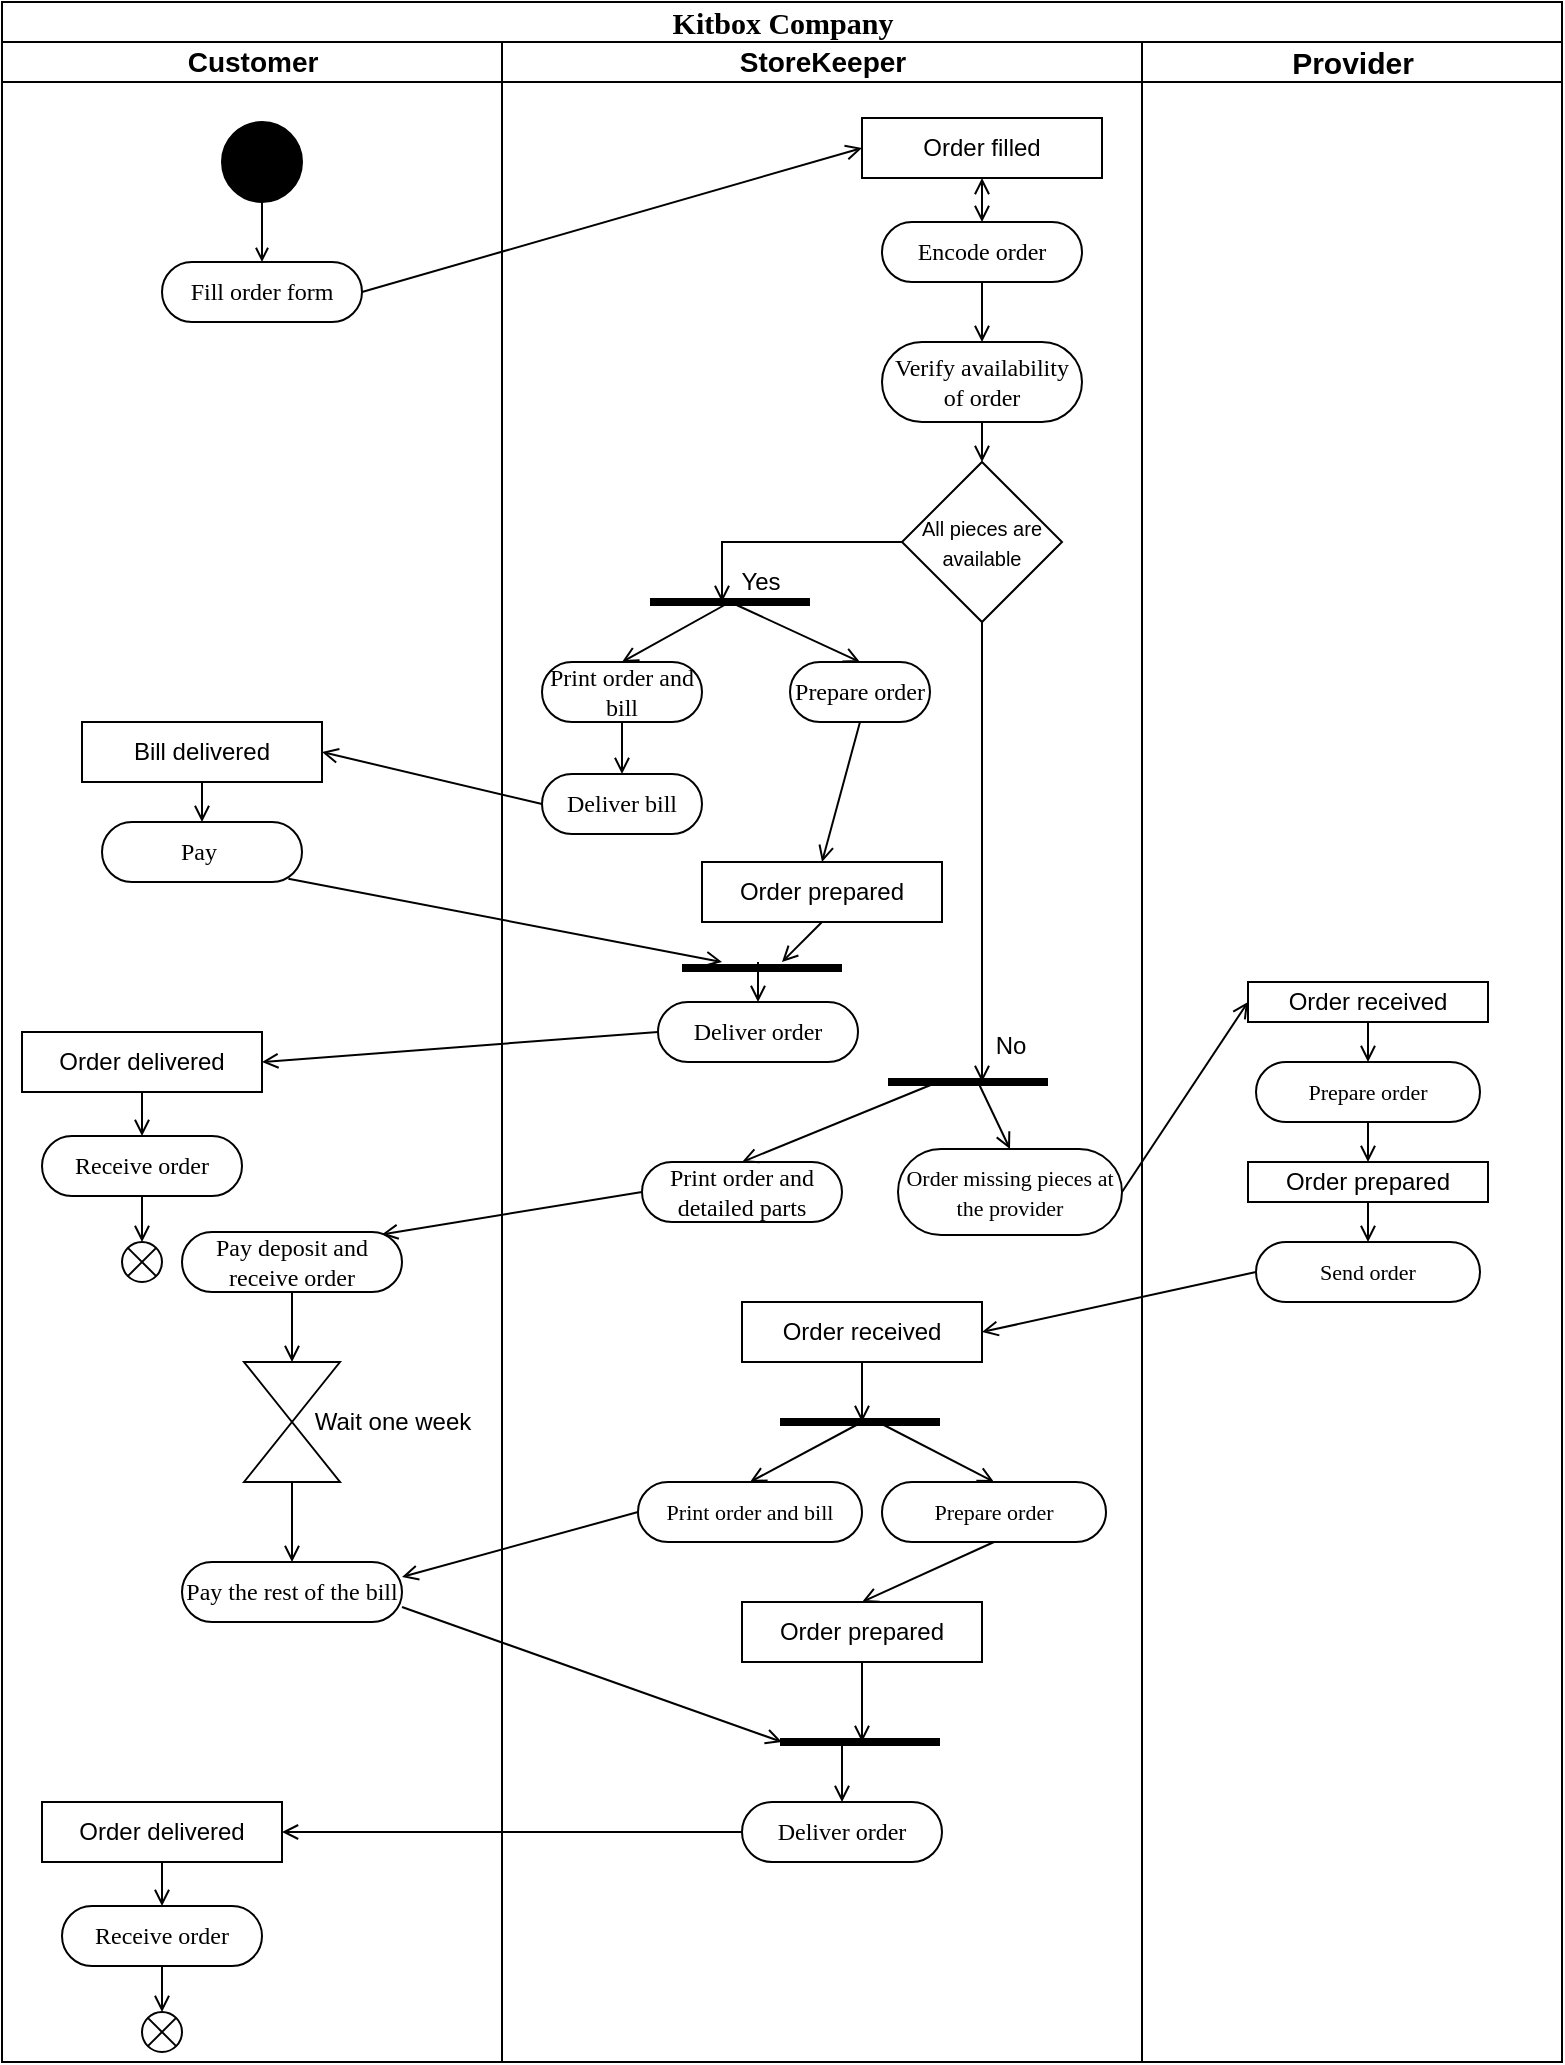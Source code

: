 <mxfile version="12.7.2" type="device"><diagram name="Page-1" id="0783ab3e-0a74-02c8-0abd-f7b4e66b4bec"><mxGraphModel dx="998" dy="548" grid="1" gridSize="10" guides="1" tooltips="1" connect="1" arrows="1" fold="1" page="1" pageScale="1" pageWidth="850" pageHeight="1100" background="#ffffff" math="0" shadow="0"><root><mxCell id="0"/><mxCell id="1" parent="0"/><mxCell id="1c1d494c118603dd-1" value="&lt;font style=&quot;font-size: 15px&quot;&gt;Kitbox Company&lt;/font&gt;" style="swimlane;html=1;childLayout=stackLayout;startSize=20;rounded=0;shadow=0;comic=0;labelBackgroundColor=none;strokeWidth=1;fontFamily=Verdana;fontSize=12;align=center;" parent="1" vertex="1"><mxGeometry x="40" y="20" width="780" height="1030" as="geometry"/></mxCell><mxCell id="_8cJZykVXnEw3iOUlLAm-36" style="rounded=0;jumpSize=13;orthogonalLoop=1;jettySize=auto;html=1;exitX=0.932;exitY=0.947;exitDx=0;exitDy=0;startArrow=none;startFill=0;endArrow=open;endFill=0;strokeWidth=1;exitPerimeter=0;" edge="1" parent="1c1d494c118603dd-1" source="_8cJZykVXnEw3iOUlLAm-28"><mxGeometry relative="1" as="geometry"><mxPoint x="360" y="480" as="targetPoint"/></mxGeometry></mxCell><mxCell id="_8cJZykVXnEw3iOUlLAm-46" style="edgeStyle=none;rounded=0;jumpSize=13;orthogonalLoop=1;jettySize=auto;html=1;exitX=0;exitY=0.5;exitDx=0;exitDy=0;entryX=1;entryY=0.5;entryDx=0;entryDy=0;startArrow=none;startFill=0;endArrow=open;endFill=0;strokeWidth=1;" edge="1" parent="1c1d494c118603dd-1" source="_8cJZykVXnEw3iOUlLAm-35" target="_8cJZykVXnEw3iOUlLAm-45"><mxGeometry relative="1" as="geometry"/></mxCell><mxCell id="_8cJZykVXnEw3iOUlLAm-61" style="edgeStyle=none;rounded=0;jumpSize=13;orthogonalLoop=1;jettySize=auto;html=1;startArrow=open;startFill=0;endArrow=none;endFill=0;strokeWidth=1;entryX=0;entryY=0.5;entryDx=0;entryDy=0;exitX=1;exitY=0.5;exitDx=0;exitDy=0;" edge="1" parent="1c1d494c118603dd-1" source="_8cJZykVXnEw3iOUlLAm-84" target="_8cJZykVXnEw3iOUlLAm-71"><mxGeometry relative="1" as="geometry"><mxPoint x="260" y="410" as="targetPoint"/><mxPoint x="160" y="410" as="sourcePoint"/></mxGeometry></mxCell><mxCell id="1c1d494c118603dd-2" value="&lt;font style=&quot;font-size: 14px&quot;&gt;Customer&lt;/font&gt;" style="swimlane;html=1;startSize=20;fillColor=#FFFFFF;" parent="1c1d494c118603dd-1" vertex="1"><mxGeometry y="20" width="250" height="1010" as="geometry"/></mxCell><mxCell id="60571a20871a0731-4" value="" style="ellipse;whiteSpace=wrap;html=1;rounded=0;shadow=0;comic=0;labelBackgroundColor=none;strokeWidth=1;fillColor=#000000;fontFamily=Verdana;fontSize=12;align=center;" parent="1c1d494c118603dd-2" vertex="1"><mxGeometry x="110" y="40" width="40" height="40" as="geometry"/></mxCell><mxCell id="60571a20871a0731-8" value="Fill order form" style="rounded=1;whiteSpace=wrap;html=1;shadow=0;comic=0;labelBackgroundColor=none;strokeWidth=1;fontFamily=Verdana;fontSize=12;align=center;arcSize=50;" parent="1c1d494c118603dd-2" vertex="1"><mxGeometry x="80" y="110" width="100" height="30" as="geometry"/></mxCell><mxCell id="1c1d494c118603dd-27" style="edgeStyle=orthogonalEdgeStyle;rounded=0;html=1;labelBackgroundColor=none;startArrow=none;startFill=0;startSize=5;endArrow=open;endFill=0;endSize=5;jettySize=auto;orthogonalLoop=1;strokeWidth=1;fontFamily=Verdana;fontSize=12" parent="1c1d494c118603dd-2" source="60571a20871a0731-4" target="60571a20871a0731-8" edge="1"><mxGeometry relative="1" as="geometry"/></mxCell><mxCell id="_8cJZykVXnEw3iOUlLAm-28" value="Pay&amp;nbsp;" style="rounded=1;whiteSpace=wrap;html=1;shadow=0;comic=0;labelBackgroundColor=none;strokeWidth=1;fontFamily=Verdana;fontSize=12;align=center;arcSize=50;" vertex="1" parent="1c1d494c118603dd-2"><mxGeometry x="50" y="390" width="100" height="30" as="geometry"/></mxCell><mxCell id="_8cJZykVXnEw3iOUlLAm-55" style="edgeStyle=none;rounded=0;jumpSize=13;orthogonalLoop=1;jettySize=auto;html=1;exitX=0.5;exitY=1;exitDx=0;exitDy=0;entryX=0.5;entryY=0;entryDx=0;entryDy=0;startArrow=none;startFill=0;endArrow=open;endFill=0;strokeWidth=1;" edge="1" parent="1c1d494c118603dd-2" source="_8cJZykVXnEw3iOUlLAm-41" target="_8cJZykVXnEw3iOUlLAm-51"><mxGeometry relative="1" as="geometry"/></mxCell><mxCell id="_8cJZykVXnEw3iOUlLAm-41" value="Receive order" style="rounded=1;whiteSpace=wrap;html=1;shadow=0;comic=0;labelBackgroundColor=none;strokeWidth=1;fontFamily=Verdana;fontSize=12;align=center;arcSize=50;" vertex="1" parent="1c1d494c118603dd-2"><mxGeometry x="20" y="547" width="100" height="30" as="geometry"/></mxCell><mxCell id="_8cJZykVXnEw3iOUlLAm-47" style="edgeStyle=none;rounded=0;jumpSize=13;orthogonalLoop=1;jettySize=auto;html=1;exitX=0.5;exitY=1;exitDx=0;exitDy=0;entryX=0.5;entryY=0;entryDx=0;entryDy=0;startArrow=none;startFill=0;endArrow=open;endFill=0;strokeWidth=1;" edge="1" parent="1c1d494c118603dd-2" source="_8cJZykVXnEw3iOUlLAm-45" target="_8cJZykVXnEw3iOUlLAm-41"><mxGeometry relative="1" as="geometry"/></mxCell><mxCell id="_8cJZykVXnEw3iOUlLAm-45" value="Order delivered" style="rounded=0;whiteSpace=wrap;html=1;fillColor=#FFFFFF;" vertex="1" parent="1c1d494c118603dd-2"><mxGeometry x="10" y="495" width="120" height="30" as="geometry"/></mxCell><mxCell id="_8cJZykVXnEw3iOUlLAm-51" value="" style="ellipse;whiteSpace=wrap;html=1;aspect=fixed;fillColor=#FFFFFF;" vertex="1" parent="1c1d494c118603dd-2"><mxGeometry x="60" y="600" width="20" height="20" as="geometry"/></mxCell><mxCell id="_8cJZykVXnEw3iOUlLAm-53" value="" style="endArrow=none;html=1;strokeWidth=1;entryX=1;entryY=0;entryDx=0;entryDy=0;exitX=0;exitY=1;exitDx=0;exitDy=0;" edge="1" parent="1c1d494c118603dd-2" source="_8cJZykVXnEw3iOUlLAm-51" target="_8cJZykVXnEw3iOUlLAm-51"><mxGeometry width="50" height="50" relative="1" as="geometry"><mxPoint x="60" y="620" as="sourcePoint"/><mxPoint x="110" y="570" as="targetPoint"/></mxGeometry></mxCell><mxCell id="_8cJZykVXnEw3iOUlLAm-54" value="" style="endArrow=none;html=1;strokeWidth=1;entryX=1;entryY=1;entryDx=0;entryDy=0;exitX=0;exitY=0;exitDx=0;exitDy=0;" edge="1" parent="1c1d494c118603dd-2" source="_8cJZykVXnEw3iOUlLAm-51" target="_8cJZykVXnEw3iOUlLAm-51"><mxGeometry width="50" height="50" relative="1" as="geometry"><mxPoint x="72.929" y="627.071" as="sourcePoint"/><mxPoint x="87.071" y="612.929" as="targetPoint"/></mxGeometry></mxCell><mxCell id="_8cJZykVXnEw3iOUlLAm-107" style="edgeStyle=none;rounded=0;jumpSize=13;orthogonalLoop=1;jettySize=auto;html=1;exitX=0.5;exitY=1;exitDx=0;exitDy=0;entryX=0;entryY=0.5;entryDx=0;entryDy=0;startArrow=none;startFill=0;endArrow=open;endFill=0;strokeWidth=1;" edge="1" parent="1c1d494c118603dd-2" source="_8cJZykVXnEw3iOUlLAm-82" target="_8cJZykVXnEw3iOUlLAm-137"><mxGeometry relative="1" as="geometry"><mxPoint x="185" y="660" as="targetPoint"/></mxGeometry></mxCell><mxCell id="_8cJZykVXnEw3iOUlLAm-82" value="Pay deposit and receive order" style="rounded=1;whiteSpace=wrap;html=1;shadow=0;comic=0;labelBackgroundColor=none;strokeWidth=1;fontFamily=Verdana;fontSize=12;align=center;arcSize=50;" vertex="1" parent="1c1d494c118603dd-2"><mxGeometry x="90" y="595" width="110" height="30" as="geometry"/></mxCell><mxCell id="_8cJZykVXnEw3iOUlLAm-85" style="edgeStyle=none;rounded=0;jumpSize=13;orthogonalLoop=1;jettySize=auto;html=1;exitX=0.5;exitY=1;exitDx=0;exitDy=0;startArrow=none;startFill=0;endArrow=open;endFill=0;strokeWidth=1;" edge="1" parent="1c1d494c118603dd-2" source="_8cJZykVXnEw3iOUlLAm-84"><mxGeometry relative="1" as="geometry"><mxPoint x="100" y="390" as="targetPoint"/></mxGeometry></mxCell><mxCell id="_8cJZykVXnEw3iOUlLAm-84" value="Bill delivered" style="rounded=0;whiteSpace=wrap;html=1;fillColor=#FFFFFF;" vertex="1" parent="1c1d494c118603dd-2"><mxGeometry x="40" y="340" width="120" height="30" as="geometry"/></mxCell><mxCell id="_8cJZykVXnEw3iOUlLAm-120" style="edgeStyle=none;rounded=0;jumpSize=13;orthogonalLoop=1;jettySize=auto;html=1;exitX=0;exitY=0.5;exitDx=0;exitDy=0;entryX=0.5;entryY=0;entryDx=0;entryDy=0;startArrow=none;startFill=0;endArrow=open;endFill=0;strokeWidth=1;" edge="1" parent="1c1d494c118603dd-2" source="_8cJZykVXnEw3iOUlLAm-138" target="_8cJZykVXnEw3iOUlLAm-119"><mxGeometry relative="1" as="geometry"><mxPoint x="185" y="750" as="sourcePoint"/></mxGeometry></mxCell><mxCell id="_8cJZykVXnEw3iOUlLAm-119" value="Pay the rest of the bill" style="rounded=1;whiteSpace=wrap;html=1;shadow=0;comic=0;labelBackgroundColor=none;strokeWidth=1;fontFamily=Verdana;fontSize=12;align=center;arcSize=50;" vertex="1" parent="1c1d494c118603dd-2"><mxGeometry x="90" y="760" width="110" height="30" as="geometry"/></mxCell><mxCell id="_8cJZykVXnEw3iOUlLAm-130" value="Receive order" style="rounded=1;whiteSpace=wrap;html=1;shadow=0;comic=0;labelBackgroundColor=none;strokeWidth=1;fontFamily=Verdana;fontSize=12;align=center;arcSize=50;" vertex="1" parent="1c1d494c118603dd-2"><mxGeometry x="30" y="932" width="100" height="30" as="geometry"/></mxCell><mxCell id="_8cJZykVXnEw3iOUlLAm-131" style="edgeStyle=none;rounded=0;jumpSize=13;orthogonalLoop=1;jettySize=auto;html=1;exitX=0.5;exitY=1;exitDx=0;exitDy=0;entryX=0.5;entryY=0;entryDx=0;entryDy=0;startArrow=none;startFill=0;endArrow=open;endFill=0;strokeWidth=1;" edge="1" parent="1c1d494c118603dd-2" source="_8cJZykVXnEw3iOUlLAm-132" target="_8cJZykVXnEw3iOUlLAm-130"><mxGeometry relative="1" as="geometry"/></mxCell><mxCell id="_8cJZykVXnEw3iOUlLAm-132" value="Order delivered" style="rounded=0;whiteSpace=wrap;html=1;fillColor=#FFFFFF;" vertex="1" parent="1c1d494c118603dd-2"><mxGeometry x="20" y="880" width="120" height="30" as="geometry"/></mxCell><mxCell id="_8cJZykVXnEw3iOUlLAm-133" value="" style="ellipse;whiteSpace=wrap;html=1;aspect=fixed;fillColor=#FFFFFF;" vertex="1" parent="1c1d494c118603dd-2"><mxGeometry x="70" y="985" width="20" height="20" as="geometry"/></mxCell><mxCell id="_8cJZykVXnEw3iOUlLAm-134" value="" style="endArrow=none;html=1;strokeWidth=1;entryX=1;entryY=0;entryDx=0;entryDy=0;exitX=0;exitY=1;exitDx=0;exitDy=0;" edge="1" parent="1c1d494c118603dd-2" source="_8cJZykVXnEw3iOUlLAm-133" target="_8cJZykVXnEw3iOUlLAm-133"><mxGeometry width="50" height="50" relative="1" as="geometry"><mxPoint x="30" y="965" as="sourcePoint"/><mxPoint x="80" y="915" as="targetPoint"/></mxGeometry></mxCell><mxCell id="_8cJZykVXnEw3iOUlLAm-129" style="edgeStyle=none;rounded=0;jumpSize=13;orthogonalLoop=1;jettySize=auto;html=1;exitX=0.5;exitY=1;exitDx=0;exitDy=0;entryX=0.5;entryY=0;entryDx=0;entryDy=0;startArrow=none;startFill=0;endArrow=open;endFill=0;strokeWidth=1;" edge="1" parent="1c1d494c118603dd-2" source="_8cJZykVXnEw3iOUlLAm-130" target="_8cJZykVXnEw3iOUlLAm-133"><mxGeometry relative="1" as="geometry"/></mxCell><mxCell id="_8cJZykVXnEw3iOUlLAm-135" value="" style="endArrow=none;html=1;strokeWidth=1;entryX=1;entryY=1;entryDx=0;entryDy=0;exitX=0;exitY=0;exitDx=0;exitDy=0;" edge="1" parent="1c1d494c118603dd-2" source="_8cJZykVXnEw3iOUlLAm-133" target="_8cJZykVXnEw3iOUlLAm-133"><mxGeometry width="50" height="50" relative="1" as="geometry"><mxPoint x="42.929" y="972.071" as="sourcePoint"/><mxPoint x="57.071" y="957.929" as="targetPoint"/></mxGeometry></mxCell><mxCell id="_8cJZykVXnEw3iOUlLAm-137" value="" style="triangle;whiteSpace=wrap;html=1;fillColor=#FFFFFF;direction=south;" vertex="1" parent="1c1d494c118603dd-2"><mxGeometry x="121" y="660" width="48" height="30" as="geometry"/></mxCell><mxCell id="_8cJZykVXnEw3iOUlLAm-138" value="" style="triangle;whiteSpace=wrap;html=1;fillColor=#FFFFFF;direction=south;rotation=-180;" vertex="1" parent="1c1d494c118603dd-2"><mxGeometry x="121" y="690" width="48" height="30" as="geometry"/></mxCell><mxCell id="_8cJZykVXnEw3iOUlLAm-139" value="Wait one week" style="text;html=1;align=center;verticalAlign=middle;resizable=0;points=[];autosize=1;" vertex="1" parent="1c1d494c118603dd-2"><mxGeometry x="150" y="680" width="90" height="20" as="geometry"/></mxCell><mxCell id="1c1d494c118603dd-3" value="&lt;font face=&quot;Arial&quot;&gt;&lt;span style=&quot;font-size: 14px ; cursor: url(&amp;#34;https://cdn.reverso.net/lexi/v1871/static/img/CM.cur&amp;#34;) , auto&quot;&gt; &lt;span id=&quot;ID0EKB&quot; style=&quot;cursor: url(&amp;#34;https://cdn.reverso.net/lexi/v1871/static/img/CM.cur&amp;#34;) , auto&quot;&gt;StoreKeeper&lt;/span&gt;&lt;/span&gt;&lt;/font&gt;" style="swimlane;html=1;startSize=20;" parent="1c1d494c118603dd-1" vertex="1"><mxGeometry x="250" y="20" width="320" height="1010" as="geometry"/></mxCell><mxCell id="_8cJZykVXnEw3iOUlLAm-24" style="edgeStyle=none;rounded=0;jumpSize=13;orthogonalLoop=1;jettySize=auto;html=1;exitX=0.5;exitY=1;exitDx=0;exitDy=0;entryX=0.5;entryY=0;entryDx=0;entryDy=0;startArrow=none;startFill=0;endArrow=open;endFill=0;strokeWidth=1;" edge="1" parent="1c1d494c118603dd-3" source="szLl741icN2UGrfljL84-4" target="_8cJZykVXnEw3iOUlLAm-23"><mxGeometry relative="1" as="geometry"/></mxCell><mxCell id="szLl741icN2UGrfljL84-4" value="Encode order" style="rounded=1;whiteSpace=wrap;html=1;shadow=0;comic=0;labelBackgroundColor=none;strokeWidth=1;fontFamily=Verdana;fontSize=12;align=center;arcSize=50;" parent="1c1d494c118603dd-3" vertex="1"><mxGeometry x="190" y="90" width="100" height="30" as="geometry"/></mxCell><mxCell id="_8cJZykVXnEw3iOUlLAm-26" style="edgeStyle=orthogonalEdgeStyle;rounded=0;jumpSize=13;orthogonalLoop=1;jettySize=auto;html=1;exitX=0;exitY=0.5;exitDx=0;exitDy=0;startArrow=none;startFill=0;endArrow=open;endFill=0;strokeWidth=1;" edge="1" parent="1c1d494c118603dd-3" source="_8cJZykVXnEw3iOUlLAm-17"><mxGeometry relative="1" as="geometry"><mxPoint x="110" y="280" as="targetPoint"/><Array as="points"><mxPoint x="110" y="250"/></Array></mxGeometry></mxCell><mxCell id="_8cJZykVXnEw3iOUlLAm-31" style="edgeStyle=orthogonalEdgeStyle;rounded=0;jumpSize=13;orthogonalLoop=1;jettySize=auto;html=1;exitX=0.5;exitY=1;exitDx=0;exitDy=0;startArrow=none;startFill=0;endArrow=open;endFill=0;strokeWidth=1;" edge="1" parent="1c1d494c118603dd-3" source="_8cJZykVXnEw3iOUlLAm-17"><mxGeometry relative="1" as="geometry"><mxPoint x="233" y="320" as="sourcePoint"/><mxPoint x="240" y="520" as="targetPoint"/></mxGeometry></mxCell><mxCell id="_8cJZykVXnEw3iOUlLAm-17" value="&lt;font style=&quot;font-size: 10px&quot;&gt;All pieces are available&lt;/font&gt;" style="rhombus;whiteSpace=wrap;html=1;fillColor=#FFFFFF;" vertex="1" parent="1c1d494c118603dd-3"><mxGeometry x="200" y="210" width="80" height="80" as="geometry"/></mxCell><mxCell id="_8cJZykVXnEw3iOUlLAm-21" value="Prepare order" style="rounded=1;whiteSpace=wrap;html=1;shadow=0;comic=0;labelBackgroundColor=none;strokeWidth=1;fontFamily=Verdana;fontSize=12;align=center;arcSize=50;" vertex="1" parent="1c1d494c118603dd-3"><mxGeometry x="144" y="310" width="70" height="30" as="geometry"/></mxCell><mxCell id="_8cJZykVXnEw3iOUlLAm-86" value="" style="edgeStyle=none;rounded=0;jumpSize=13;orthogonalLoop=1;jettySize=auto;html=1;startArrow=none;startFill=0;endArrow=open;endFill=0;strokeWidth=1;exitX=0.5;exitY=1;exitDx=0;exitDy=0;entryX=0.5;entryY=0;entryDx=0;entryDy=0;" edge="1" parent="1c1d494c118603dd-3" source="_8cJZykVXnEw3iOUlLAm-23" target="_8cJZykVXnEw3iOUlLAm-17"><mxGeometry relative="1" as="geometry"><mxPoint x="237" y="214" as="targetPoint"/></mxGeometry></mxCell><mxCell id="_8cJZykVXnEw3iOUlLAm-23" value="Verify availability of order" style="rounded=1;whiteSpace=wrap;html=1;shadow=0;comic=0;labelBackgroundColor=none;strokeWidth=1;fontFamily=Verdana;fontSize=12;align=center;arcSize=50;" vertex="1" parent="1c1d494c118603dd-3"><mxGeometry x="190" y="150" width="100" height="40" as="geometry"/></mxCell><mxCell id="_8cJZykVXnEw3iOUlLAm-30" value="Print order and detailed parts" style="rounded=1;whiteSpace=wrap;html=1;shadow=0;comic=0;labelBackgroundColor=none;strokeWidth=1;fontFamily=Verdana;fontSize=12;align=center;arcSize=50;" vertex="1" parent="1c1d494c118603dd-3"><mxGeometry x="70" y="560" width="100" height="30" as="geometry"/></mxCell><mxCell id="_8cJZykVXnEw3iOUlLAm-32" value="Yes" style="text;html=1;align=center;verticalAlign=middle;resizable=0;points=[];autosize=1;" vertex="1" parent="1c1d494c118603dd-3"><mxGeometry x="114" y="260" width="30" height="20" as="geometry"/></mxCell><mxCell id="_8cJZykVXnEw3iOUlLAm-33" value="No" style="text;html=1;align=center;verticalAlign=middle;resizable=0;points=[];autosize=1;" vertex="1" parent="1c1d494c118603dd-3"><mxGeometry x="239" y="492" width="30" height="20" as="geometry"/></mxCell><mxCell id="_8cJZykVXnEw3iOUlLAm-35" value="Deliver order" style="rounded=1;whiteSpace=wrap;html=1;shadow=0;comic=0;labelBackgroundColor=none;strokeWidth=1;fontFamily=Verdana;fontSize=12;align=center;arcSize=50;" vertex="1" parent="1c1d494c118603dd-3"><mxGeometry x="78" y="480" width="100" height="30" as="geometry"/></mxCell><mxCell id="_8cJZykVXnEw3iOUlLAm-44" style="edgeStyle=none;rounded=0;jumpSize=13;orthogonalLoop=1;jettySize=auto;html=1;exitX=0.5;exitY=1;exitDx=0;exitDy=0;startArrow=none;startFill=0;endArrow=open;endFill=0;strokeWidth=1;" edge="1" parent="1c1d494c118603dd-3" source="_8cJZykVXnEw3iOUlLAm-42"><mxGeometry relative="1" as="geometry"><mxPoint x="140" y="460" as="targetPoint"/></mxGeometry></mxCell><mxCell id="_8cJZykVXnEw3iOUlLAm-42" value="Order prepared" style="rounded=0;whiteSpace=wrap;html=1;fillColor=#FFFFFF;" vertex="1" parent="1c1d494c118603dd-3"><mxGeometry x="100" y="410" width="120" height="30" as="geometry"/></mxCell><mxCell id="_8cJZykVXnEw3iOUlLAm-64" style="edgeStyle=none;rounded=0;jumpSize=13;orthogonalLoop=1;jettySize=auto;html=1;exitX=0.5;exitY=1;exitDx=0;exitDy=0;entryX=0.5;entryY=0;entryDx=0;entryDy=0;startArrow=open;startFill=0;endArrow=open;endFill=0;strokeWidth=1;" edge="1" parent="1c1d494c118603dd-3" source="_8cJZykVXnEw3iOUlLAm-63" target="szLl741icN2UGrfljL84-4"><mxGeometry relative="1" as="geometry"/></mxCell><mxCell id="_8cJZykVXnEw3iOUlLAm-63" value="Order filled" style="rounded=0;whiteSpace=wrap;html=1;fillColor=#FFFFFF;" vertex="1" parent="1c1d494c118603dd-3"><mxGeometry x="180" y="38" width="120" height="30" as="geometry"/></mxCell><mxCell id="_8cJZykVXnEw3iOUlLAm-65" value="" style="endArrow=none;html=1;strokeWidth=4;" edge="1" parent="1c1d494c118603dd-3"><mxGeometry width="50" height="50" relative="1" as="geometry"><mxPoint x="74" y="280" as="sourcePoint"/><mxPoint x="154" y="280" as="targetPoint"/></mxGeometry></mxCell><mxCell id="_8cJZykVXnEw3iOUlLAm-72" style="edgeStyle=none;rounded=0;jumpSize=13;orthogonalLoop=1;jettySize=auto;html=1;exitX=0.5;exitY=1;exitDx=0;exitDy=0;entryX=0.5;entryY=0;entryDx=0;entryDy=0;startArrow=none;startFill=0;endArrow=open;endFill=0;strokeWidth=1;" edge="1" parent="1c1d494c118603dd-3" source="_8cJZykVXnEw3iOUlLAm-66" target="_8cJZykVXnEw3iOUlLAm-71"><mxGeometry relative="1" as="geometry"/></mxCell><mxCell id="_8cJZykVXnEw3iOUlLAm-66" value="Print order and bill" style="rounded=1;whiteSpace=wrap;html=1;shadow=0;comic=0;labelBackgroundColor=none;strokeWidth=1;fontFamily=Verdana;fontSize=12;align=center;arcSize=50;" vertex="1" parent="1c1d494c118603dd-3"><mxGeometry x="20" y="310" width="80" height="30" as="geometry"/></mxCell><mxCell id="_8cJZykVXnEw3iOUlLAm-62" style="edgeStyle=none;rounded=0;jumpSize=13;orthogonalLoop=1;jettySize=auto;html=1;exitX=0.5;exitY=0;exitDx=0;exitDy=0;startArrow=open;startFill=0;endArrow=none;endFill=0;strokeWidth=1;entryX=0.5;entryY=1;entryDx=0;entryDy=0;" edge="1" parent="1c1d494c118603dd-3" source="_8cJZykVXnEw3iOUlLAm-42" target="_8cJZykVXnEw3iOUlLAm-21"><mxGeometry relative="1" as="geometry"><mxPoint x="107" y="370" as="targetPoint"/></mxGeometry></mxCell><mxCell id="_8cJZykVXnEw3iOUlLAm-71" value="Deliver bill" style="rounded=1;whiteSpace=wrap;html=1;shadow=0;comic=0;labelBackgroundColor=none;strokeWidth=1;fontFamily=Verdana;fontSize=12;align=center;arcSize=50;" vertex="1" parent="1c1d494c118603dd-3"><mxGeometry x="20" y="366" width="80" height="30" as="geometry"/></mxCell><mxCell id="_8cJZykVXnEw3iOUlLAm-73" value="" style="endArrow=none;html=1;strokeWidth=4;" edge="1" parent="1c1d494c118603dd-3"><mxGeometry width="50" height="50" relative="1" as="geometry"><mxPoint x="90" y="463" as="sourcePoint"/><mxPoint x="170" y="463" as="targetPoint"/></mxGeometry></mxCell><mxCell id="_8cJZykVXnEw3iOUlLAm-77" value="" style="endArrow=none;html=1;strokeWidth=4;" edge="1" parent="1c1d494c118603dd-3"><mxGeometry width="50" height="50" relative="1" as="geometry"><mxPoint x="193" y="520" as="sourcePoint"/><mxPoint x="273" y="520" as="targetPoint"/></mxGeometry></mxCell><mxCell id="_8cJZykVXnEw3iOUlLAm-79" value="&lt;font style=&quot;font-size: 11px&quot;&gt;Order missing pieces at the provider&lt;/font&gt;" style="rounded=1;whiteSpace=wrap;html=1;shadow=0;comic=0;labelBackgroundColor=none;strokeWidth=1;fontFamily=Verdana;fontSize=12;align=center;arcSize=50;" vertex="1" parent="1c1d494c118603dd-3"><mxGeometry x="198" y="553.5" width="112" height="43" as="geometry"/></mxCell><mxCell id="_8cJZykVXnEw3iOUlLAm-103" value="Order received" style="rounded=0;whiteSpace=wrap;html=1;fillColor=#FFFFFF;" vertex="1" parent="1c1d494c118603dd-3"><mxGeometry x="120" y="630" width="120" height="30" as="geometry"/></mxCell><mxCell id="_8cJZykVXnEw3iOUlLAm-111" value="" style="endArrow=none;html=1;strokeWidth=4;" edge="1" parent="1c1d494c118603dd-3"><mxGeometry width="50" height="50" relative="1" as="geometry"><mxPoint x="139" y="690" as="sourcePoint"/><mxPoint x="219" y="690" as="targetPoint"/></mxGeometry></mxCell><mxCell id="_8cJZykVXnEw3iOUlLAm-112" value="&lt;font style=&quot;font-size: 11px&quot;&gt;Print order and bill&lt;/font&gt;" style="rounded=1;whiteSpace=wrap;html=1;shadow=0;comic=0;labelBackgroundColor=none;strokeWidth=1;fontFamily=Verdana;fontSize=12;align=center;arcSize=50;" vertex="1" parent="1c1d494c118603dd-3"><mxGeometry x="68" y="720" width="112" height="30" as="geometry"/></mxCell><mxCell id="_8cJZykVXnEw3iOUlLAm-114" value="&lt;font style=&quot;font-size: 11px&quot;&gt;Prepare order&lt;/font&gt;" style="rounded=1;whiteSpace=wrap;html=1;shadow=0;comic=0;labelBackgroundColor=none;strokeWidth=1;fontFamily=Verdana;fontSize=12;align=center;arcSize=50;" vertex="1" parent="1c1d494c118603dd-3"><mxGeometry x="190" y="720" width="112" height="30" as="geometry"/></mxCell><mxCell id="_8cJZykVXnEw3iOUlLAm-116" style="edgeStyle=none;rounded=0;jumpSize=13;orthogonalLoop=1;jettySize=auto;html=1;exitX=0.5;exitY=0;exitDx=0;exitDy=0;startArrow=open;startFill=0;endArrow=none;endFill=0;strokeWidth=1;" edge="1" parent="1c1d494c118603dd-3" source="_8cJZykVXnEw3iOUlLAm-114"><mxGeometry relative="1" as="geometry"><mxPoint x="188" y="690" as="targetPoint"/><mxPoint x="132" y="720" as="sourcePoint"/></mxGeometry></mxCell><mxCell id="_8cJZykVXnEw3iOUlLAm-123" value="Order prepared" style="rounded=0;whiteSpace=wrap;html=1;fillColor=#FFFFFF;" vertex="1" parent="1c1d494c118603dd-3"><mxGeometry x="120" y="780" width="120" height="30" as="geometry"/></mxCell><mxCell id="_8cJZykVXnEw3iOUlLAm-122" style="edgeStyle=none;rounded=0;jumpSize=13;orthogonalLoop=1;jettySize=auto;html=1;exitX=0.5;exitY=1;exitDx=0;exitDy=0;startArrow=none;startFill=0;endArrow=open;endFill=0;strokeWidth=1;entryX=0.5;entryY=0;entryDx=0;entryDy=0;" edge="1" parent="1c1d494c118603dd-3" source="_8cJZykVXnEw3iOUlLAm-114" target="_8cJZykVXnEw3iOUlLAm-123"><mxGeometry relative="1" as="geometry"><mxPoint x="246" y="780" as="targetPoint"/></mxGeometry></mxCell><mxCell id="_8cJZykVXnEw3iOUlLAm-124" value="" style="endArrow=none;html=1;strokeWidth=4;" edge="1" parent="1c1d494c118603dd-3"><mxGeometry width="50" height="50" relative="1" as="geometry"><mxPoint x="139" y="850" as="sourcePoint"/><mxPoint x="219" y="850" as="targetPoint"/></mxGeometry></mxCell><mxCell id="_8cJZykVXnEw3iOUlLAm-127" value="Deliver order" style="rounded=1;whiteSpace=wrap;html=1;shadow=0;comic=0;labelBackgroundColor=none;strokeWidth=1;fontFamily=Verdana;fontSize=12;align=center;arcSize=50;" vertex="1" parent="1c1d494c118603dd-3"><mxGeometry x="120" y="880" width="100" height="30" as="geometry"/></mxCell><mxCell id="1c1d494c118603dd-4" value="&lt;font style=&quot;font-size: 15px&quot;&gt;Provider&lt;/font&gt;" style="swimlane;html=1;startSize=20;" parent="1c1d494c118603dd-1" vertex="1"><mxGeometry x="570" y="20" width="210" height="1010" as="geometry"><mxRectangle x="500" y="20" width="30" height="970" as="alternateBounds"/></mxGeometry></mxCell><mxCell id="_8cJZykVXnEw3iOUlLAm-94" value="" style="edgeStyle=none;rounded=0;jumpSize=13;orthogonalLoop=1;jettySize=auto;html=1;startArrow=none;startFill=0;endArrow=open;endFill=0;strokeWidth=1;exitX=0.5;exitY=1;exitDx=0;exitDy=0;" edge="1" parent="1c1d494c118603dd-4" source="_8cJZykVXnEw3iOUlLAm-97" target="_8cJZykVXnEw3iOUlLAm-93"><mxGeometry relative="1" as="geometry"><mxPoint x="107" y="590" as="sourcePoint"/></mxGeometry></mxCell><mxCell id="_8cJZykVXnEw3iOUlLAm-99" style="edgeStyle=none;rounded=0;jumpSize=13;orthogonalLoop=1;jettySize=auto;html=1;exitX=0.5;exitY=1;exitDx=0;exitDy=0;entryX=0.5;entryY=0;entryDx=0;entryDy=0;startArrow=none;startFill=0;endArrow=open;endFill=0;strokeWidth=1;" edge="1" parent="1c1d494c118603dd-4" source="_8cJZykVXnEw3iOUlLAm-93" target="_8cJZykVXnEw3iOUlLAm-98"><mxGeometry relative="1" as="geometry"/></mxCell><mxCell id="_8cJZykVXnEw3iOUlLAm-93" value="&lt;font style=&quot;font-size: 11px&quot;&gt;Prepare order&lt;/font&gt;" style="rounded=1;whiteSpace=wrap;html=1;shadow=0;comic=0;labelBackgroundColor=none;strokeWidth=1;fontFamily=Verdana;fontSize=12;align=center;arcSize=50;" vertex="1" parent="1c1d494c118603dd-4"><mxGeometry x="57" y="510" width="112" height="30" as="geometry"/></mxCell><mxCell id="_8cJZykVXnEw3iOUlLAm-97" value="Order received" style="rounded=0;whiteSpace=wrap;html=1;fillColor=#FFFFFF;" vertex="1" parent="1c1d494c118603dd-4"><mxGeometry x="53" y="470" width="120" height="20" as="geometry"/></mxCell><mxCell id="_8cJZykVXnEw3iOUlLAm-101" style="edgeStyle=none;rounded=0;jumpSize=13;orthogonalLoop=1;jettySize=auto;html=1;exitX=0.5;exitY=1;exitDx=0;exitDy=0;entryX=0.5;entryY=0;entryDx=0;entryDy=0;startArrow=none;startFill=0;endArrow=open;endFill=0;strokeWidth=1;" edge="1" parent="1c1d494c118603dd-4" source="_8cJZykVXnEw3iOUlLAm-98" target="_8cJZykVXnEw3iOUlLAm-100"><mxGeometry relative="1" as="geometry"/></mxCell><mxCell id="_8cJZykVXnEw3iOUlLAm-98" value="Order prepared" style="rounded=0;whiteSpace=wrap;html=1;fillColor=#FFFFFF;" vertex="1" parent="1c1d494c118603dd-4"><mxGeometry x="53" y="560" width="120" height="20" as="geometry"/></mxCell><mxCell id="_8cJZykVXnEw3iOUlLAm-100" value="&lt;font style=&quot;font-size: 11px&quot;&gt;Send order&lt;/font&gt;" style="rounded=1;whiteSpace=wrap;html=1;shadow=0;comic=0;labelBackgroundColor=none;strokeWidth=1;fontFamily=Verdana;fontSize=12;align=center;arcSize=50;" vertex="1" parent="1c1d494c118603dd-4"><mxGeometry x="57" y="600" width="112" height="30" as="geometry"/></mxCell><mxCell id="_8cJZykVXnEw3iOUlLAm-16" style="rounded=0;jumpSize=13;orthogonalLoop=1;jettySize=auto;html=1;exitX=0;exitY=0.5;exitDx=0;exitDy=0;strokeWidth=1;startArrow=open;startFill=0;endArrow=none;endFill=0;entryX=1;entryY=0.5;entryDx=0;entryDy=0;" edge="1" parent="1c1d494c118603dd-1" source="_8cJZykVXnEw3iOUlLAm-63" target="60571a20871a0731-8"><mxGeometry relative="1" as="geometry"><mxPoint x="140" y="220" as="targetPoint"/></mxGeometry></mxCell><mxCell id="_8cJZykVXnEw3iOUlLAm-83" style="edgeStyle=none;rounded=0;jumpSize=13;orthogonalLoop=1;jettySize=auto;html=1;exitX=0;exitY=0.5;exitDx=0;exitDy=0;startArrow=none;startFill=0;endArrow=open;endFill=0;strokeWidth=1;entryX=0.908;entryY=0.04;entryDx=0;entryDy=0;entryPerimeter=0;" edge="1" parent="1c1d494c118603dd-1" source="_8cJZykVXnEw3iOUlLAm-30" target="_8cJZykVXnEw3iOUlLAm-82"><mxGeometry relative="1" as="geometry"/></mxCell><mxCell id="_8cJZykVXnEw3iOUlLAm-92" style="edgeStyle=none;rounded=0;jumpSize=13;orthogonalLoop=1;jettySize=auto;html=1;exitX=1;exitY=0.5;exitDx=0;exitDy=0;entryX=0;entryY=0.5;entryDx=0;entryDy=0;startArrow=none;startFill=0;endArrow=open;endFill=0;strokeWidth=1;" edge="1" parent="1c1d494c118603dd-1" source="_8cJZykVXnEw3iOUlLAm-79" target="_8cJZykVXnEw3iOUlLAm-97"><mxGeometry relative="1" as="geometry"><mxPoint x="619" y="571.5" as="targetPoint"/></mxGeometry></mxCell><mxCell id="_8cJZykVXnEw3iOUlLAm-105" style="edgeStyle=none;rounded=0;jumpSize=13;orthogonalLoop=1;jettySize=auto;html=1;exitX=0;exitY=0.5;exitDx=0;exitDy=0;entryX=1;entryY=0.5;entryDx=0;entryDy=0;startArrow=none;startFill=0;endArrow=open;endFill=0;strokeWidth=1;" edge="1" parent="1c1d494c118603dd-1" source="_8cJZykVXnEw3iOUlLAm-100" target="_8cJZykVXnEw3iOUlLAm-103"><mxGeometry relative="1" as="geometry"/></mxCell><mxCell id="_8cJZykVXnEw3iOUlLAm-121" style="edgeStyle=none;rounded=0;jumpSize=13;orthogonalLoop=1;jettySize=auto;html=1;exitX=0;exitY=0.5;exitDx=0;exitDy=0;startArrow=none;startFill=0;endArrow=open;endFill=0;strokeWidth=1;entryX=1;entryY=0.25;entryDx=0;entryDy=0;" edge="1" parent="1c1d494c118603dd-1" source="_8cJZykVXnEw3iOUlLAm-112" target="_8cJZykVXnEw3iOUlLAm-119"><mxGeometry relative="1" as="geometry"/></mxCell><mxCell id="_8cJZykVXnEw3iOUlLAm-136" style="edgeStyle=none;rounded=0;jumpSize=13;orthogonalLoop=1;jettySize=auto;html=1;exitX=0;exitY=0.5;exitDx=0;exitDy=0;entryX=1;entryY=0.5;entryDx=0;entryDy=0;startArrow=none;startFill=0;endArrow=open;endFill=0;strokeWidth=1;" edge="1" parent="1c1d494c118603dd-1" source="_8cJZykVXnEw3iOUlLAm-127" target="_8cJZykVXnEw3iOUlLAm-132"><mxGeometry relative="1" as="geometry"/></mxCell><mxCell id="_8cJZykVXnEw3iOUlLAm-69" style="edgeStyle=none;rounded=0;jumpSize=13;orthogonalLoop=1;jettySize=auto;html=1;exitX=0.5;exitY=0;exitDx=0;exitDy=0;startArrow=open;startFill=0;endArrow=none;endFill=0;strokeWidth=1;" edge="1" parent="1" source="_8cJZykVXnEw3iOUlLAm-66"><mxGeometry relative="1" as="geometry"><mxPoint x="404" y="320" as="targetPoint"/></mxGeometry></mxCell><mxCell id="_8cJZykVXnEw3iOUlLAm-70" style="edgeStyle=none;rounded=0;jumpSize=13;orthogonalLoop=1;jettySize=auto;html=1;exitX=0.5;exitY=0;exitDx=0;exitDy=0;startArrow=open;startFill=0;endArrow=none;endFill=0;strokeWidth=1;" edge="1" parent="1" source="_8cJZykVXnEw3iOUlLAm-21"><mxGeometry relative="1" as="geometry"><mxPoint x="404" y="320" as="targetPoint"/></mxGeometry></mxCell><mxCell id="_8cJZykVXnEw3iOUlLAm-74" style="edgeStyle=none;rounded=0;jumpSize=13;orthogonalLoop=1;jettySize=auto;html=1;exitX=0.5;exitY=0;exitDx=0;exitDy=0;startArrow=open;startFill=0;endArrow=none;endFill=0;strokeWidth=1;" edge="1" parent="1" source="_8cJZykVXnEw3iOUlLAm-35"><mxGeometry relative="1" as="geometry"><mxPoint x="418" y="500" as="targetPoint"/></mxGeometry></mxCell><mxCell id="_8cJZykVXnEw3iOUlLAm-78" style="edgeStyle=none;rounded=0;jumpSize=13;orthogonalLoop=1;jettySize=auto;html=1;exitX=0.5;exitY=0;exitDx=0;exitDy=0;startArrow=open;startFill=0;endArrow=none;endFill=0;strokeWidth=1;" edge="1" parent="1" source="_8cJZykVXnEw3iOUlLAm-30"><mxGeometry relative="1" as="geometry"><mxPoint x="508" y="560" as="targetPoint"/></mxGeometry></mxCell><mxCell id="_8cJZykVXnEw3iOUlLAm-81" style="edgeStyle=none;rounded=0;jumpSize=13;orthogonalLoop=1;jettySize=auto;html=1;exitX=0.5;exitY=0;exitDx=0;exitDy=0;startArrow=open;startFill=0;endArrow=none;endFill=0;strokeWidth=1;" edge="1" parent="1" source="_8cJZykVXnEw3iOUlLAm-79"><mxGeometry relative="1" as="geometry"><mxPoint x="528" y="560" as="targetPoint"/></mxGeometry></mxCell><mxCell id="_8cJZykVXnEw3iOUlLAm-110" style="edgeStyle=none;rounded=0;jumpSize=13;orthogonalLoop=1;jettySize=auto;html=1;exitX=0.5;exitY=1;exitDx=0;exitDy=0;startArrow=none;startFill=0;endArrow=open;endFill=0;strokeWidth=1;" edge="1" parent="1" source="_8cJZykVXnEw3iOUlLAm-103"><mxGeometry relative="1" as="geometry"><mxPoint x="470" y="730" as="targetPoint"/></mxGeometry></mxCell><mxCell id="_8cJZykVXnEw3iOUlLAm-115" style="edgeStyle=none;rounded=0;jumpSize=13;orthogonalLoop=1;jettySize=auto;html=1;exitX=0.5;exitY=0;exitDx=0;exitDy=0;startArrow=open;startFill=0;endArrow=none;endFill=0;strokeWidth=1;" edge="1" parent="1" source="_8cJZykVXnEw3iOUlLAm-112"><mxGeometry relative="1" as="geometry"><mxPoint x="470" y="730" as="targetPoint"/></mxGeometry></mxCell><mxCell id="_8cJZykVXnEw3iOUlLAm-125" style="edgeStyle=none;rounded=0;jumpSize=13;orthogonalLoop=1;jettySize=auto;html=1;exitX=0.5;exitY=1;exitDx=0;exitDy=0;startArrow=none;startFill=0;endArrow=open;endFill=0;strokeWidth=1;" edge="1" parent="1" source="_8cJZykVXnEw3iOUlLAm-123"><mxGeometry relative="1" as="geometry"><mxPoint x="470" y="890" as="targetPoint"/></mxGeometry></mxCell><mxCell id="_8cJZykVXnEw3iOUlLAm-126" style="edgeStyle=none;rounded=0;jumpSize=13;orthogonalLoop=1;jettySize=auto;html=1;exitX=1;exitY=0.75;exitDx=0;exitDy=0;startArrow=none;startFill=0;endArrow=open;endFill=0;strokeWidth=1;" edge="1" parent="1" source="_8cJZykVXnEw3iOUlLAm-119"><mxGeometry relative="1" as="geometry"><mxPoint x="430" y="890" as="targetPoint"/></mxGeometry></mxCell><mxCell id="_8cJZykVXnEw3iOUlLAm-128" style="edgeStyle=none;rounded=0;jumpSize=13;orthogonalLoop=1;jettySize=auto;html=1;startArrow=none;startFill=0;endArrow=open;endFill=0;strokeWidth=1;entryX=0.5;entryY=0;entryDx=0;entryDy=0;" edge="1" parent="1" target="_8cJZykVXnEw3iOUlLAm-127"><mxGeometry relative="1" as="geometry"><mxPoint x="480" y="900" as="targetPoint"/><mxPoint x="460" y="890" as="sourcePoint"/></mxGeometry></mxCell></root></mxGraphModel></diagram></mxfile>